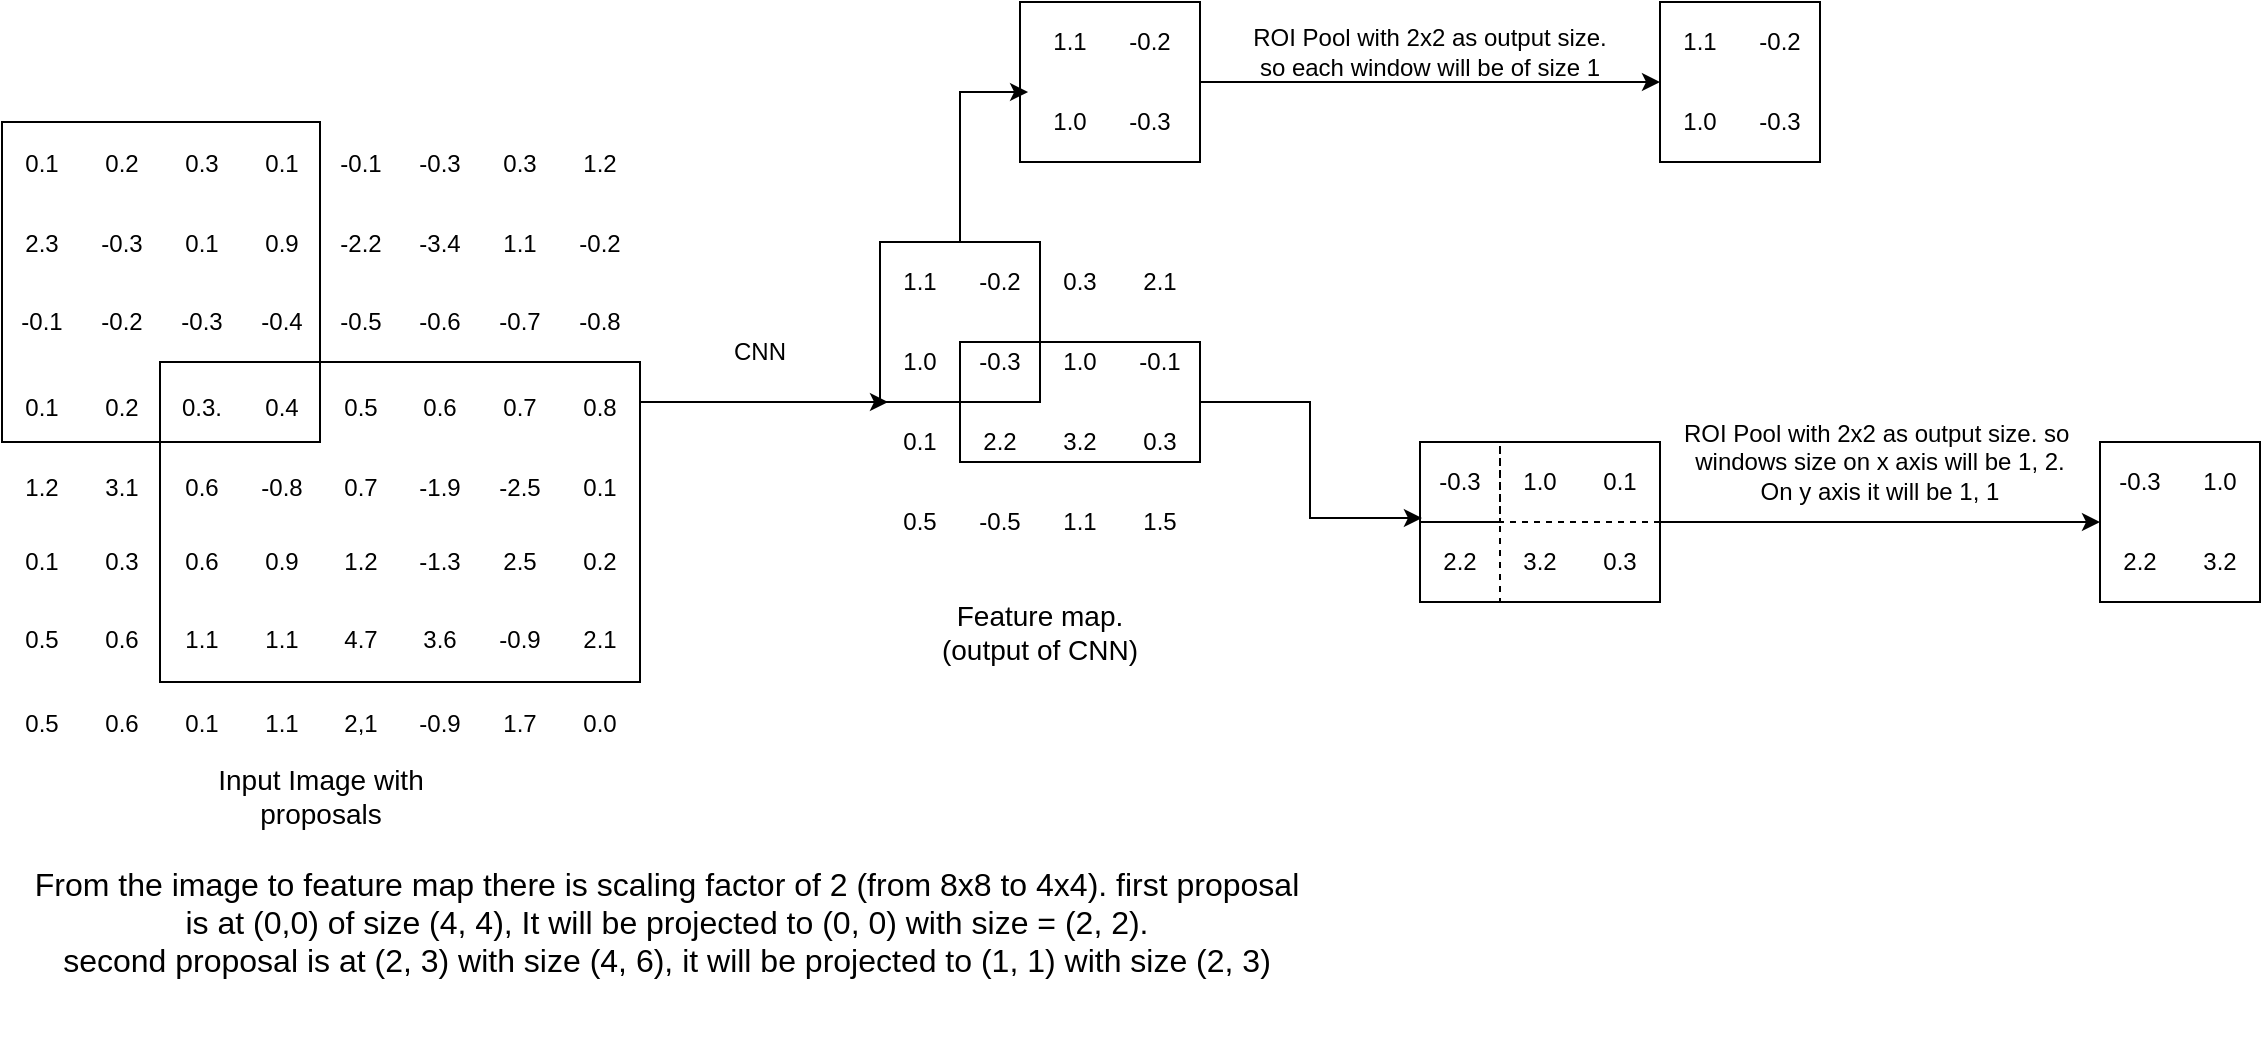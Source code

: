 <mxfile version="23.0.2" type="device">
  <diagram name="Page-1" id="4kTIpIDrLIwCt466X_Wz">
    <mxGraphModel dx="810" dy="531" grid="1" gridSize="10" guides="1" tooltips="1" connect="1" arrows="1" fold="1" page="1" pageScale="1" pageWidth="827" pageHeight="1169" math="0" shadow="0">
      <root>
        <mxCell id="0" />
        <mxCell id="1" parent="0" />
        <mxCell id="FW_ttehgVGCxIx5LcgPV-53" value="" style="shape=table;startSize=0;container=1;collapsible=0;childLayout=tableLayout;strokeWidth=1;strokeColor=none;" parent="1" vertex="1">
          <mxGeometry x="41" y="160" width="319" height="322" as="geometry" />
        </mxCell>
        <mxCell id="FW_ttehgVGCxIx5LcgPV-54" value="" style="shape=tableRow;horizontal=0;startSize=0;swimlaneHead=0;swimlaneBody=0;strokeColor=inherit;top=0;left=0;bottom=0;right=0;collapsible=0;dropTarget=0;fillColor=none;points=[[0,0.5],[1,0.5]];portConstraint=eastwest;" parent="FW_ttehgVGCxIx5LcgPV-53" vertex="1">
          <mxGeometry width="319" height="42" as="geometry" />
        </mxCell>
        <mxCell id="FW_ttehgVGCxIx5LcgPV-55" value="0.1" style="shape=partialRectangle;html=1;whiteSpace=wrap;connectable=0;strokeColor=inherit;overflow=hidden;fillColor=none;top=0;left=0;bottom=0;right=0;pointerEvents=1;" parent="FW_ttehgVGCxIx5LcgPV-54" vertex="1">
          <mxGeometry width="40" height="42" as="geometry">
            <mxRectangle width="40" height="42" as="alternateBounds" />
          </mxGeometry>
        </mxCell>
        <mxCell id="FW_ttehgVGCxIx5LcgPV-56" value="0.2" style="shape=partialRectangle;html=1;whiteSpace=wrap;connectable=0;strokeColor=inherit;overflow=hidden;fillColor=none;top=0;left=0;bottom=0;right=0;pointerEvents=1;" parent="FW_ttehgVGCxIx5LcgPV-54" vertex="1">
          <mxGeometry x="40" width="40" height="42" as="geometry">
            <mxRectangle width="40" height="42" as="alternateBounds" />
          </mxGeometry>
        </mxCell>
        <mxCell id="FW_ttehgVGCxIx5LcgPV-57" value="0.3" style="shape=partialRectangle;html=1;whiteSpace=wrap;connectable=0;strokeColor=inherit;overflow=hidden;fillColor=none;top=0;left=0;bottom=0;right=0;pointerEvents=1;" parent="FW_ttehgVGCxIx5LcgPV-54" vertex="1">
          <mxGeometry x="80" width="40" height="42" as="geometry">
            <mxRectangle width="40" height="42" as="alternateBounds" />
          </mxGeometry>
        </mxCell>
        <mxCell id="FW_ttehgVGCxIx5LcgPV-58" value="0.1" style="shape=partialRectangle;html=1;whiteSpace=wrap;connectable=0;strokeColor=inherit;overflow=hidden;fillColor=none;top=0;left=0;bottom=0;right=0;pointerEvents=1;" parent="FW_ttehgVGCxIx5LcgPV-54" vertex="1">
          <mxGeometry x="120" width="40" height="42" as="geometry">
            <mxRectangle width="40" height="42" as="alternateBounds" />
          </mxGeometry>
        </mxCell>
        <mxCell id="FW_ttehgVGCxIx5LcgPV-59" value="-0.1" style="shape=partialRectangle;html=1;whiteSpace=wrap;connectable=0;strokeColor=inherit;overflow=hidden;fillColor=none;top=0;left=0;bottom=0;right=0;pointerEvents=1;" parent="FW_ttehgVGCxIx5LcgPV-54" vertex="1">
          <mxGeometry x="160" width="39" height="42" as="geometry">
            <mxRectangle width="39" height="42" as="alternateBounds" />
          </mxGeometry>
        </mxCell>
        <mxCell id="FW_ttehgVGCxIx5LcgPV-60" value="-0.3" style="shape=partialRectangle;html=1;whiteSpace=wrap;connectable=0;strokeColor=inherit;overflow=hidden;fillColor=none;top=0;left=0;bottom=0;right=0;pointerEvents=1;" parent="FW_ttehgVGCxIx5LcgPV-54" vertex="1">
          <mxGeometry x="199" width="40" height="42" as="geometry">
            <mxRectangle width="40" height="42" as="alternateBounds" />
          </mxGeometry>
        </mxCell>
        <mxCell id="FW_ttehgVGCxIx5LcgPV-61" value="0.3" style="shape=partialRectangle;html=1;whiteSpace=wrap;connectable=0;strokeColor=inherit;overflow=hidden;fillColor=none;top=0;left=0;bottom=0;right=0;pointerEvents=1;" parent="FW_ttehgVGCxIx5LcgPV-54" vertex="1">
          <mxGeometry x="239" width="40" height="42" as="geometry">
            <mxRectangle width="40" height="42" as="alternateBounds" />
          </mxGeometry>
        </mxCell>
        <mxCell id="FW_ttehgVGCxIx5LcgPV-62" value="1.2" style="shape=partialRectangle;html=1;whiteSpace=wrap;connectable=0;strokeColor=inherit;overflow=hidden;fillColor=none;top=0;left=0;bottom=0;right=0;pointerEvents=1;" parent="FW_ttehgVGCxIx5LcgPV-54" vertex="1">
          <mxGeometry x="279" width="40" height="42" as="geometry">
            <mxRectangle width="40" height="42" as="alternateBounds" />
          </mxGeometry>
        </mxCell>
        <mxCell id="FW_ttehgVGCxIx5LcgPV-72" value="" style="shape=tableRow;horizontal=0;startSize=0;swimlaneHead=0;swimlaneBody=0;strokeColor=inherit;top=0;left=0;bottom=0;right=0;collapsible=0;dropTarget=0;fillColor=none;points=[[0,0.5],[1,0.5]];portConstraint=eastwest;" parent="FW_ttehgVGCxIx5LcgPV-53" vertex="1">
          <mxGeometry y="42" width="319" height="37" as="geometry" />
        </mxCell>
        <mxCell id="FW_ttehgVGCxIx5LcgPV-73" value="2.3" style="shape=partialRectangle;html=1;whiteSpace=wrap;connectable=0;strokeColor=inherit;overflow=hidden;fillColor=none;top=0;left=0;bottom=0;right=0;pointerEvents=1;" parent="FW_ttehgVGCxIx5LcgPV-72" vertex="1">
          <mxGeometry width="40" height="37" as="geometry">
            <mxRectangle width="40" height="37" as="alternateBounds" />
          </mxGeometry>
        </mxCell>
        <mxCell id="FW_ttehgVGCxIx5LcgPV-74" value="-0.3" style="shape=partialRectangle;html=1;whiteSpace=wrap;connectable=0;strokeColor=inherit;overflow=hidden;fillColor=none;top=0;left=0;bottom=0;right=0;pointerEvents=1;" parent="FW_ttehgVGCxIx5LcgPV-72" vertex="1">
          <mxGeometry x="40" width="40" height="37" as="geometry">
            <mxRectangle width="40" height="37" as="alternateBounds" />
          </mxGeometry>
        </mxCell>
        <mxCell id="FW_ttehgVGCxIx5LcgPV-75" value="0.1" style="shape=partialRectangle;html=1;whiteSpace=wrap;connectable=0;strokeColor=inherit;overflow=hidden;fillColor=none;top=0;left=0;bottom=0;right=0;pointerEvents=1;" parent="FW_ttehgVGCxIx5LcgPV-72" vertex="1">
          <mxGeometry x="80" width="40" height="37" as="geometry">
            <mxRectangle width="40" height="37" as="alternateBounds" />
          </mxGeometry>
        </mxCell>
        <mxCell id="FW_ttehgVGCxIx5LcgPV-76" value="0.9" style="shape=partialRectangle;html=1;whiteSpace=wrap;connectable=0;strokeColor=inherit;overflow=hidden;fillColor=none;top=0;left=0;bottom=0;right=0;pointerEvents=1;" parent="FW_ttehgVGCxIx5LcgPV-72" vertex="1">
          <mxGeometry x="120" width="40" height="37" as="geometry">
            <mxRectangle width="40" height="37" as="alternateBounds" />
          </mxGeometry>
        </mxCell>
        <mxCell id="FW_ttehgVGCxIx5LcgPV-77" value="-2.2" style="shape=partialRectangle;html=1;whiteSpace=wrap;connectable=0;strokeColor=inherit;overflow=hidden;fillColor=none;top=0;left=0;bottom=0;right=0;pointerEvents=1;" parent="FW_ttehgVGCxIx5LcgPV-72" vertex="1">
          <mxGeometry x="160" width="39" height="37" as="geometry">
            <mxRectangle width="39" height="37" as="alternateBounds" />
          </mxGeometry>
        </mxCell>
        <mxCell id="FW_ttehgVGCxIx5LcgPV-78" value="-3.4" style="shape=partialRectangle;html=1;whiteSpace=wrap;connectable=0;strokeColor=inherit;overflow=hidden;fillColor=none;top=0;left=0;bottom=0;right=0;pointerEvents=1;" parent="FW_ttehgVGCxIx5LcgPV-72" vertex="1">
          <mxGeometry x="199" width="40" height="37" as="geometry">
            <mxRectangle width="40" height="37" as="alternateBounds" />
          </mxGeometry>
        </mxCell>
        <mxCell id="FW_ttehgVGCxIx5LcgPV-79" value="1.1" style="shape=partialRectangle;html=1;whiteSpace=wrap;connectable=0;strokeColor=inherit;overflow=hidden;fillColor=none;top=0;left=0;bottom=0;right=0;pointerEvents=1;" parent="FW_ttehgVGCxIx5LcgPV-72" vertex="1">
          <mxGeometry x="239" width="40" height="37" as="geometry">
            <mxRectangle width="40" height="37" as="alternateBounds" />
          </mxGeometry>
        </mxCell>
        <mxCell id="FW_ttehgVGCxIx5LcgPV-80" value="-0.2" style="shape=partialRectangle;html=1;whiteSpace=wrap;connectable=0;strokeColor=inherit;overflow=hidden;fillColor=none;top=0;left=0;bottom=0;right=0;pointerEvents=1;" parent="FW_ttehgVGCxIx5LcgPV-72" vertex="1">
          <mxGeometry x="279" width="40" height="37" as="geometry">
            <mxRectangle width="40" height="37" as="alternateBounds" />
          </mxGeometry>
        </mxCell>
        <mxCell id="FW_ttehgVGCxIx5LcgPV-81" value="" style="shape=tableRow;horizontal=0;startSize=0;swimlaneHead=0;swimlaneBody=0;strokeColor=inherit;top=0;left=0;bottom=0;right=0;collapsible=0;dropTarget=0;fillColor=none;points=[[0,0.5],[1,0.5]];portConstraint=eastwest;" parent="FW_ttehgVGCxIx5LcgPV-53" vertex="1">
          <mxGeometry y="79" width="319" height="42" as="geometry" />
        </mxCell>
        <mxCell id="FW_ttehgVGCxIx5LcgPV-82" value="-0.1" style="shape=partialRectangle;html=1;whiteSpace=wrap;connectable=0;strokeColor=inherit;overflow=hidden;fillColor=none;top=0;left=0;bottom=0;right=0;pointerEvents=1;" parent="FW_ttehgVGCxIx5LcgPV-81" vertex="1">
          <mxGeometry width="40" height="42" as="geometry">
            <mxRectangle width="40" height="42" as="alternateBounds" />
          </mxGeometry>
        </mxCell>
        <mxCell id="FW_ttehgVGCxIx5LcgPV-83" value="-0.2" style="shape=partialRectangle;html=1;whiteSpace=wrap;connectable=0;strokeColor=inherit;overflow=hidden;fillColor=none;top=0;left=0;bottom=0;right=0;pointerEvents=1;" parent="FW_ttehgVGCxIx5LcgPV-81" vertex="1">
          <mxGeometry x="40" width="40" height="42" as="geometry">
            <mxRectangle width="40" height="42" as="alternateBounds" />
          </mxGeometry>
        </mxCell>
        <mxCell id="FW_ttehgVGCxIx5LcgPV-84" value="-0.3" style="shape=partialRectangle;html=1;whiteSpace=wrap;connectable=0;strokeColor=inherit;overflow=hidden;fillColor=none;top=0;left=0;bottom=0;right=0;pointerEvents=1;" parent="FW_ttehgVGCxIx5LcgPV-81" vertex="1">
          <mxGeometry x="80" width="40" height="42" as="geometry">
            <mxRectangle width="40" height="42" as="alternateBounds" />
          </mxGeometry>
        </mxCell>
        <mxCell id="FW_ttehgVGCxIx5LcgPV-85" value="-0.4" style="shape=partialRectangle;html=1;whiteSpace=wrap;connectable=0;strokeColor=inherit;overflow=hidden;fillColor=none;top=0;left=0;bottom=0;right=0;pointerEvents=1;" parent="FW_ttehgVGCxIx5LcgPV-81" vertex="1">
          <mxGeometry x="120" width="40" height="42" as="geometry">
            <mxRectangle width="40" height="42" as="alternateBounds" />
          </mxGeometry>
        </mxCell>
        <mxCell id="FW_ttehgVGCxIx5LcgPV-86" value="-0.5" style="shape=partialRectangle;html=1;whiteSpace=wrap;connectable=0;strokeColor=inherit;overflow=hidden;fillColor=none;top=0;left=0;bottom=0;right=0;pointerEvents=1;" parent="FW_ttehgVGCxIx5LcgPV-81" vertex="1">
          <mxGeometry x="160" width="39" height="42" as="geometry">
            <mxRectangle width="39" height="42" as="alternateBounds" />
          </mxGeometry>
        </mxCell>
        <mxCell id="FW_ttehgVGCxIx5LcgPV-87" value="-0.6" style="shape=partialRectangle;html=1;whiteSpace=wrap;connectable=0;strokeColor=inherit;overflow=hidden;fillColor=none;top=0;left=0;bottom=0;right=0;pointerEvents=1;" parent="FW_ttehgVGCxIx5LcgPV-81" vertex="1">
          <mxGeometry x="199" width="40" height="42" as="geometry">
            <mxRectangle width="40" height="42" as="alternateBounds" />
          </mxGeometry>
        </mxCell>
        <mxCell id="FW_ttehgVGCxIx5LcgPV-88" value="-0.7" style="shape=partialRectangle;html=1;whiteSpace=wrap;connectable=0;strokeColor=inherit;overflow=hidden;fillColor=none;top=0;left=0;bottom=0;right=0;pointerEvents=1;" parent="FW_ttehgVGCxIx5LcgPV-81" vertex="1">
          <mxGeometry x="239" width="40" height="42" as="geometry">
            <mxRectangle width="40" height="42" as="alternateBounds" />
          </mxGeometry>
        </mxCell>
        <mxCell id="FW_ttehgVGCxIx5LcgPV-89" value="-0.8" style="shape=partialRectangle;html=1;whiteSpace=wrap;connectable=0;strokeColor=inherit;overflow=hidden;fillColor=none;top=0;left=0;bottom=0;right=0;pointerEvents=1;" parent="FW_ttehgVGCxIx5LcgPV-81" vertex="1">
          <mxGeometry x="279" width="40" height="42" as="geometry">
            <mxRectangle width="40" height="42" as="alternateBounds" />
          </mxGeometry>
        </mxCell>
        <mxCell id="FW_ttehgVGCxIx5LcgPV-90" value="" style="shape=tableRow;horizontal=0;startSize=0;swimlaneHead=0;swimlaneBody=0;strokeColor=inherit;top=0;left=0;bottom=0;right=0;collapsible=0;dropTarget=0;fillColor=none;points=[[0,0.5],[1,0.5]];portConstraint=eastwest;" parent="FW_ttehgVGCxIx5LcgPV-53" vertex="1">
          <mxGeometry y="121" width="319" height="43" as="geometry" />
        </mxCell>
        <mxCell id="FW_ttehgVGCxIx5LcgPV-91" value="0.1" style="shape=partialRectangle;html=1;whiteSpace=wrap;connectable=0;strokeColor=inherit;overflow=hidden;fillColor=none;top=0;left=0;bottom=0;right=0;pointerEvents=1;" parent="FW_ttehgVGCxIx5LcgPV-90" vertex="1">
          <mxGeometry width="40" height="43" as="geometry">
            <mxRectangle width="40" height="43" as="alternateBounds" />
          </mxGeometry>
        </mxCell>
        <mxCell id="FW_ttehgVGCxIx5LcgPV-92" value="0.2" style="shape=partialRectangle;html=1;whiteSpace=wrap;connectable=0;strokeColor=inherit;overflow=hidden;fillColor=none;top=0;left=0;bottom=0;right=0;pointerEvents=1;" parent="FW_ttehgVGCxIx5LcgPV-90" vertex="1">
          <mxGeometry x="40" width="40" height="43" as="geometry">
            <mxRectangle width="40" height="43" as="alternateBounds" />
          </mxGeometry>
        </mxCell>
        <mxCell id="FW_ttehgVGCxIx5LcgPV-93" value="0.3." style="shape=partialRectangle;html=1;whiteSpace=wrap;connectable=0;strokeColor=inherit;overflow=hidden;fillColor=none;top=0;left=0;bottom=0;right=0;pointerEvents=1;" parent="FW_ttehgVGCxIx5LcgPV-90" vertex="1">
          <mxGeometry x="80" width="40" height="43" as="geometry">
            <mxRectangle width="40" height="43" as="alternateBounds" />
          </mxGeometry>
        </mxCell>
        <mxCell id="FW_ttehgVGCxIx5LcgPV-94" value="0.4" style="shape=partialRectangle;html=1;whiteSpace=wrap;connectable=0;strokeColor=inherit;overflow=hidden;fillColor=none;top=0;left=0;bottom=0;right=0;pointerEvents=1;" parent="FW_ttehgVGCxIx5LcgPV-90" vertex="1">
          <mxGeometry x="120" width="40" height="43" as="geometry">
            <mxRectangle width="40" height="43" as="alternateBounds" />
          </mxGeometry>
        </mxCell>
        <mxCell id="FW_ttehgVGCxIx5LcgPV-95" value="0.5" style="shape=partialRectangle;html=1;whiteSpace=wrap;connectable=0;strokeColor=inherit;overflow=hidden;fillColor=none;top=0;left=0;bottom=0;right=0;pointerEvents=1;" parent="FW_ttehgVGCxIx5LcgPV-90" vertex="1">
          <mxGeometry x="160" width="39" height="43" as="geometry">
            <mxRectangle width="39" height="43" as="alternateBounds" />
          </mxGeometry>
        </mxCell>
        <mxCell id="FW_ttehgVGCxIx5LcgPV-96" value="0.6" style="shape=partialRectangle;html=1;whiteSpace=wrap;connectable=0;strokeColor=inherit;overflow=hidden;fillColor=none;top=0;left=0;bottom=0;right=0;pointerEvents=1;" parent="FW_ttehgVGCxIx5LcgPV-90" vertex="1">
          <mxGeometry x="199" width="40" height="43" as="geometry">
            <mxRectangle width="40" height="43" as="alternateBounds" />
          </mxGeometry>
        </mxCell>
        <mxCell id="FW_ttehgVGCxIx5LcgPV-97" value="0.7" style="shape=partialRectangle;html=1;whiteSpace=wrap;connectable=0;strokeColor=inherit;overflow=hidden;fillColor=none;top=0;left=0;bottom=0;right=0;pointerEvents=1;" parent="FW_ttehgVGCxIx5LcgPV-90" vertex="1">
          <mxGeometry x="239" width="40" height="43" as="geometry">
            <mxRectangle width="40" height="43" as="alternateBounds" />
          </mxGeometry>
        </mxCell>
        <mxCell id="FW_ttehgVGCxIx5LcgPV-98" value="0.8" style="shape=partialRectangle;html=1;whiteSpace=wrap;connectable=0;strokeColor=inherit;overflow=hidden;fillColor=none;top=0;left=0;bottom=0;right=0;pointerEvents=1;" parent="FW_ttehgVGCxIx5LcgPV-90" vertex="1">
          <mxGeometry x="279" width="40" height="43" as="geometry">
            <mxRectangle width="40" height="43" as="alternateBounds" />
          </mxGeometry>
        </mxCell>
        <mxCell id="FW_ttehgVGCxIx5LcgPV-99" value="" style="shape=tableRow;horizontal=0;startSize=0;swimlaneHead=0;swimlaneBody=0;strokeColor=inherit;top=0;left=0;bottom=0;right=0;collapsible=0;dropTarget=0;fillColor=none;points=[[0,0.5],[1,0.5]];portConstraint=eastwest;" parent="FW_ttehgVGCxIx5LcgPV-53" vertex="1">
          <mxGeometry y="164" width="319" height="37" as="geometry" />
        </mxCell>
        <mxCell id="FW_ttehgVGCxIx5LcgPV-100" value="1.2" style="shape=partialRectangle;html=1;whiteSpace=wrap;connectable=0;strokeColor=inherit;overflow=hidden;fillColor=none;top=0;left=0;bottom=0;right=0;pointerEvents=1;" parent="FW_ttehgVGCxIx5LcgPV-99" vertex="1">
          <mxGeometry width="40" height="37" as="geometry">
            <mxRectangle width="40" height="37" as="alternateBounds" />
          </mxGeometry>
        </mxCell>
        <mxCell id="FW_ttehgVGCxIx5LcgPV-101" value="3.1" style="shape=partialRectangle;html=1;whiteSpace=wrap;connectable=0;strokeColor=inherit;overflow=hidden;fillColor=none;top=0;left=0;bottom=0;right=0;pointerEvents=1;" parent="FW_ttehgVGCxIx5LcgPV-99" vertex="1">
          <mxGeometry x="40" width="40" height="37" as="geometry">
            <mxRectangle width="40" height="37" as="alternateBounds" />
          </mxGeometry>
        </mxCell>
        <mxCell id="FW_ttehgVGCxIx5LcgPV-102" value="0.6" style="shape=partialRectangle;html=1;whiteSpace=wrap;connectable=0;strokeColor=inherit;overflow=hidden;fillColor=none;top=0;left=0;bottom=0;right=0;pointerEvents=1;" parent="FW_ttehgVGCxIx5LcgPV-99" vertex="1">
          <mxGeometry x="80" width="40" height="37" as="geometry">
            <mxRectangle width="40" height="37" as="alternateBounds" />
          </mxGeometry>
        </mxCell>
        <mxCell id="FW_ttehgVGCxIx5LcgPV-103" value="-0.8" style="shape=partialRectangle;html=1;whiteSpace=wrap;connectable=0;strokeColor=inherit;overflow=hidden;fillColor=none;top=0;left=0;bottom=0;right=0;pointerEvents=1;" parent="FW_ttehgVGCxIx5LcgPV-99" vertex="1">
          <mxGeometry x="120" width="40" height="37" as="geometry">
            <mxRectangle width="40" height="37" as="alternateBounds" />
          </mxGeometry>
        </mxCell>
        <mxCell id="FW_ttehgVGCxIx5LcgPV-104" value="0.7" style="shape=partialRectangle;html=1;whiteSpace=wrap;connectable=0;strokeColor=inherit;overflow=hidden;fillColor=none;top=0;left=0;bottom=0;right=0;pointerEvents=1;" parent="FW_ttehgVGCxIx5LcgPV-99" vertex="1">
          <mxGeometry x="160" width="39" height="37" as="geometry">
            <mxRectangle width="39" height="37" as="alternateBounds" />
          </mxGeometry>
        </mxCell>
        <mxCell id="FW_ttehgVGCxIx5LcgPV-105" value="-1.9" style="shape=partialRectangle;html=1;whiteSpace=wrap;connectable=0;strokeColor=inherit;overflow=hidden;fillColor=none;top=0;left=0;bottom=0;right=0;pointerEvents=1;" parent="FW_ttehgVGCxIx5LcgPV-99" vertex="1">
          <mxGeometry x="199" width="40" height="37" as="geometry">
            <mxRectangle width="40" height="37" as="alternateBounds" />
          </mxGeometry>
        </mxCell>
        <mxCell id="FW_ttehgVGCxIx5LcgPV-106" value="-2.5" style="shape=partialRectangle;html=1;whiteSpace=wrap;connectable=0;strokeColor=inherit;overflow=hidden;fillColor=none;top=0;left=0;bottom=0;right=0;pointerEvents=1;" parent="FW_ttehgVGCxIx5LcgPV-99" vertex="1">
          <mxGeometry x="239" width="40" height="37" as="geometry">
            <mxRectangle width="40" height="37" as="alternateBounds" />
          </mxGeometry>
        </mxCell>
        <mxCell id="FW_ttehgVGCxIx5LcgPV-107" value="0.1" style="shape=partialRectangle;html=1;whiteSpace=wrap;connectable=0;strokeColor=inherit;overflow=hidden;fillColor=none;top=0;left=0;bottom=0;right=0;pointerEvents=1;" parent="FW_ttehgVGCxIx5LcgPV-99" vertex="1">
          <mxGeometry x="279" width="40" height="37" as="geometry">
            <mxRectangle width="40" height="37" as="alternateBounds" />
          </mxGeometry>
        </mxCell>
        <mxCell id="FW_ttehgVGCxIx5LcgPV-108" value="" style="shape=tableRow;horizontal=0;startSize=0;swimlaneHead=0;swimlaneBody=0;strokeColor=inherit;top=0;left=0;bottom=0;right=0;collapsible=0;dropTarget=0;fillColor=none;points=[[0,0.5],[1,0.5]];portConstraint=eastwest;" parent="FW_ttehgVGCxIx5LcgPV-53" vertex="1">
          <mxGeometry y="201" width="319" height="37" as="geometry" />
        </mxCell>
        <mxCell id="FW_ttehgVGCxIx5LcgPV-109" value="0.1" style="shape=partialRectangle;html=1;whiteSpace=wrap;connectable=0;strokeColor=inherit;overflow=hidden;fillColor=none;top=0;left=0;bottom=0;right=0;pointerEvents=1;" parent="FW_ttehgVGCxIx5LcgPV-108" vertex="1">
          <mxGeometry width="40" height="37" as="geometry">
            <mxRectangle width="40" height="37" as="alternateBounds" />
          </mxGeometry>
        </mxCell>
        <mxCell id="FW_ttehgVGCxIx5LcgPV-110" value="0.3" style="shape=partialRectangle;html=1;whiteSpace=wrap;connectable=0;strokeColor=inherit;overflow=hidden;fillColor=none;top=0;left=0;bottom=0;right=0;pointerEvents=1;" parent="FW_ttehgVGCxIx5LcgPV-108" vertex="1">
          <mxGeometry x="40" width="40" height="37" as="geometry">
            <mxRectangle width="40" height="37" as="alternateBounds" />
          </mxGeometry>
        </mxCell>
        <mxCell id="FW_ttehgVGCxIx5LcgPV-111" value="0.6" style="shape=partialRectangle;html=1;whiteSpace=wrap;connectable=0;strokeColor=inherit;overflow=hidden;fillColor=none;top=0;left=0;bottom=0;right=0;pointerEvents=1;" parent="FW_ttehgVGCxIx5LcgPV-108" vertex="1">
          <mxGeometry x="80" width="40" height="37" as="geometry">
            <mxRectangle width="40" height="37" as="alternateBounds" />
          </mxGeometry>
        </mxCell>
        <mxCell id="FW_ttehgVGCxIx5LcgPV-112" value="0.9" style="shape=partialRectangle;html=1;whiteSpace=wrap;connectable=0;strokeColor=inherit;overflow=hidden;fillColor=none;top=0;left=0;bottom=0;right=0;pointerEvents=1;" parent="FW_ttehgVGCxIx5LcgPV-108" vertex="1">
          <mxGeometry x="120" width="40" height="37" as="geometry">
            <mxRectangle width="40" height="37" as="alternateBounds" />
          </mxGeometry>
        </mxCell>
        <mxCell id="FW_ttehgVGCxIx5LcgPV-113" value="1.2" style="shape=partialRectangle;html=1;whiteSpace=wrap;connectable=0;strokeColor=inherit;overflow=hidden;fillColor=none;top=0;left=0;bottom=0;right=0;pointerEvents=1;" parent="FW_ttehgVGCxIx5LcgPV-108" vertex="1">
          <mxGeometry x="160" width="39" height="37" as="geometry">
            <mxRectangle width="39" height="37" as="alternateBounds" />
          </mxGeometry>
        </mxCell>
        <mxCell id="FW_ttehgVGCxIx5LcgPV-114" value="-1.3" style="shape=partialRectangle;html=1;whiteSpace=wrap;connectable=0;strokeColor=inherit;overflow=hidden;fillColor=none;top=0;left=0;bottom=0;right=0;pointerEvents=1;" parent="FW_ttehgVGCxIx5LcgPV-108" vertex="1">
          <mxGeometry x="199" width="40" height="37" as="geometry">
            <mxRectangle width="40" height="37" as="alternateBounds" />
          </mxGeometry>
        </mxCell>
        <mxCell id="FW_ttehgVGCxIx5LcgPV-115" value="2.5" style="shape=partialRectangle;html=1;whiteSpace=wrap;connectable=0;strokeColor=inherit;overflow=hidden;fillColor=none;top=0;left=0;bottom=0;right=0;pointerEvents=1;" parent="FW_ttehgVGCxIx5LcgPV-108" vertex="1">
          <mxGeometry x="239" width="40" height="37" as="geometry">
            <mxRectangle width="40" height="37" as="alternateBounds" />
          </mxGeometry>
        </mxCell>
        <mxCell id="FW_ttehgVGCxIx5LcgPV-116" value="0.2" style="shape=partialRectangle;html=1;whiteSpace=wrap;connectable=0;strokeColor=inherit;overflow=hidden;fillColor=none;top=0;left=0;bottom=0;right=0;pointerEvents=1;" parent="FW_ttehgVGCxIx5LcgPV-108" vertex="1">
          <mxGeometry x="279" width="40" height="37" as="geometry">
            <mxRectangle width="40" height="37" as="alternateBounds" />
          </mxGeometry>
        </mxCell>
        <mxCell id="FW_ttehgVGCxIx5LcgPV-177" value="" style="shape=tableRow;horizontal=0;startSize=0;swimlaneHead=0;swimlaneBody=0;strokeColor=inherit;top=0;left=0;bottom=0;right=0;collapsible=0;dropTarget=0;fillColor=none;points=[[0,0.5],[1,0.5]];portConstraint=eastwest;" parent="FW_ttehgVGCxIx5LcgPV-53" vertex="1">
          <mxGeometry y="238" width="319" height="42" as="geometry" />
        </mxCell>
        <mxCell id="FW_ttehgVGCxIx5LcgPV-178" value="0.5" style="shape=partialRectangle;html=1;whiteSpace=wrap;connectable=0;strokeColor=inherit;overflow=hidden;fillColor=none;top=0;left=0;bottom=0;right=0;pointerEvents=1;" parent="FW_ttehgVGCxIx5LcgPV-177" vertex="1">
          <mxGeometry width="40" height="42" as="geometry">
            <mxRectangle width="40" height="42" as="alternateBounds" />
          </mxGeometry>
        </mxCell>
        <mxCell id="FW_ttehgVGCxIx5LcgPV-179" value="0.6" style="shape=partialRectangle;html=1;whiteSpace=wrap;connectable=0;strokeColor=inherit;overflow=hidden;fillColor=none;top=0;left=0;bottom=0;right=0;pointerEvents=1;" parent="FW_ttehgVGCxIx5LcgPV-177" vertex="1">
          <mxGeometry x="40" width="40" height="42" as="geometry">
            <mxRectangle width="40" height="42" as="alternateBounds" />
          </mxGeometry>
        </mxCell>
        <mxCell id="FW_ttehgVGCxIx5LcgPV-180" value="1.1" style="shape=partialRectangle;html=1;whiteSpace=wrap;connectable=0;strokeColor=inherit;overflow=hidden;fillColor=none;top=0;left=0;bottom=0;right=0;pointerEvents=1;" parent="FW_ttehgVGCxIx5LcgPV-177" vertex="1">
          <mxGeometry x="80" width="40" height="42" as="geometry">
            <mxRectangle width="40" height="42" as="alternateBounds" />
          </mxGeometry>
        </mxCell>
        <mxCell id="FW_ttehgVGCxIx5LcgPV-181" value="1.1" style="shape=partialRectangle;html=1;whiteSpace=wrap;connectable=0;strokeColor=inherit;overflow=hidden;fillColor=none;top=0;left=0;bottom=0;right=0;pointerEvents=1;" parent="FW_ttehgVGCxIx5LcgPV-177" vertex="1">
          <mxGeometry x="120" width="40" height="42" as="geometry">
            <mxRectangle width="40" height="42" as="alternateBounds" />
          </mxGeometry>
        </mxCell>
        <mxCell id="FW_ttehgVGCxIx5LcgPV-182" value="4.7" style="shape=partialRectangle;html=1;whiteSpace=wrap;connectable=0;strokeColor=inherit;overflow=hidden;fillColor=none;top=0;left=0;bottom=0;right=0;pointerEvents=1;" parent="FW_ttehgVGCxIx5LcgPV-177" vertex="1">
          <mxGeometry x="160" width="39" height="42" as="geometry">
            <mxRectangle width="39" height="42" as="alternateBounds" />
          </mxGeometry>
        </mxCell>
        <mxCell id="FW_ttehgVGCxIx5LcgPV-183" value="3.6" style="shape=partialRectangle;html=1;whiteSpace=wrap;connectable=0;strokeColor=inherit;overflow=hidden;fillColor=none;top=0;left=0;bottom=0;right=0;pointerEvents=1;" parent="FW_ttehgVGCxIx5LcgPV-177" vertex="1">
          <mxGeometry x="199" width="40" height="42" as="geometry">
            <mxRectangle width="40" height="42" as="alternateBounds" />
          </mxGeometry>
        </mxCell>
        <mxCell id="FW_ttehgVGCxIx5LcgPV-184" value="-0.9" style="shape=partialRectangle;html=1;whiteSpace=wrap;connectable=0;strokeColor=inherit;overflow=hidden;fillColor=none;top=0;left=0;bottom=0;right=0;pointerEvents=1;" parent="FW_ttehgVGCxIx5LcgPV-177" vertex="1">
          <mxGeometry x="239" width="40" height="42" as="geometry">
            <mxRectangle width="40" height="42" as="alternateBounds" />
          </mxGeometry>
        </mxCell>
        <mxCell id="FW_ttehgVGCxIx5LcgPV-185" value="2.1" style="shape=partialRectangle;html=1;whiteSpace=wrap;connectable=0;strokeColor=inherit;overflow=hidden;fillColor=none;top=0;left=0;bottom=0;right=0;pointerEvents=1;" parent="FW_ttehgVGCxIx5LcgPV-177" vertex="1">
          <mxGeometry x="279" width="40" height="42" as="geometry">
            <mxRectangle width="40" height="42" as="alternateBounds" />
          </mxGeometry>
        </mxCell>
        <mxCell id="FW_ttehgVGCxIx5LcgPV-117" value="" style="shape=tableRow;horizontal=0;startSize=0;swimlaneHead=0;swimlaneBody=0;strokeColor=inherit;top=0;left=0;bottom=0;right=0;collapsible=0;dropTarget=0;fillColor=none;points=[[0,0.5],[1,0.5]];portConstraint=eastwest;" parent="FW_ttehgVGCxIx5LcgPV-53" vertex="1">
          <mxGeometry y="280" width="319" height="42" as="geometry" />
        </mxCell>
        <mxCell id="FW_ttehgVGCxIx5LcgPV-118" value="0.5" style="shape=partialRectangle;html=1;whiteSpace=wrap;connectable=0;strokeColor=inherit;overflow=hidden;fillColor=none;top=0;left=0;bottom=0;right=0;pointerEvents=1;" parent="FW_ttehgVGCxIx5LcgPV-117" vertex="1">
          <mxGeometry width="40" height="42" as="geometry">
            <mxRectangle width="40" height="42" as="alternateBounds" />
          </mxGeometry>
        </mxCell>
        <mxCell id="FW_ttehgVGCxIx5LcgPV-119" value="0.6" style="shape=partialRectangle;html=1;whiteSpace=wrap;connectable=0;strokeColor=inherit;overflow=hidden;fillColor=none;top=0;left=0;bottom=0;right=0;pointerEvents=1;" parent="FW_ttehgVGCxIx5LcgPV-117" vertex="1">
          <mxGeometry x="40" width="40" height="42" as="geometry">
            <mxRectangle width="40" height="42" as="alternateBounds" />
          </mxGeometry>
        </mxCell>
        <mxCell id="FW_ttehgVGCxIx5LcgPV-120" value="0.1" style="shape=partialRectangle;html=1;whiteSpace=wrap;connectable=0;strokeColor=inherit;overflow=hidden;fillColor=none;top=0;left=0;bottom=0;right=0;pointerEvents=1;" parent="FW_ttehgVGCxIx5LcgPV-117" vertex="1">
          <mxGeometry x="80" width="40" height="42" as="geometry">
            <mxRectangle width="40" height="42" as="alternateBounds" />
          </mxGeometry>
        </mxCell>
        <mxCell id="FW_ttehgVGCxIx5LcgPV-121" value="1.1" style="shape=partialRectangle;html=1;whiteSpace=wrap;connectable=0;strokeColor=inherit;overflow=hidden;fillColor=none;top=0;left=0;bottom=0;right=0;pointerEvents=1;" parent="FW_ttehgVGCxIx5LcgPV-117" vertex="1">
          <mxGeometry x="120" width="40" height="42" as="geometry">
            <mxRectangle width="40" height="42" as="alternateBounds" />
          </mxGeometry>
        </mxCell>
        <mxCell id="FW_ttehgVGCxIx5LcgPV-122" value="2,1" style="shape=partialRectangle;html=1;whiteSpace=wrap;connectable=0;strokeColor=inherit;overflow=hidden;fillColor=none;top=0;left=0;bottom=0;right=0;pointerEvents=1;" parent="FW_ttehgVGCxIx5LcgPV-117" vertex="1">
          <mxGeometry x="160" width="39" height="42" as="geometry">
            <mxRectangle width="39" height="42" as="alternateBounds" />
          </mxGeometry>
        </mxCell>
        <mxCell id="FW_ttehgVGCxIx5LcgPV-123" value="-0.9" style="shape=partialRectangle;html=1;whiteSpace=wrap;connectable=0;strokeColor=inherit;overflow=hidden;fillColor=none;top=0;left=0;bottom=0;right=0;pointerEvents=1;" parent="FW_ttehgVGCxIx5LcgPV-117" vertex="1">
          <mxGeometry x="199" width="40" height="42" as="geometry">
            <mxRectangle width="40" height="42" as="alternateBounds" />
          </mxGeometry>
        </mxCell>
        <mxCell id="FW_ttehgVGCxIx5LcgPV-124" value="1.7" style="shape=partialRectangle;html=1;whiteSpace=wrap;connectable=0;strokeColor=inherit;overflow=hidden;fillColor=none;top=0;left=0;bottom=0;right=0;pointerEvents=1;" parent="FW_ttehgVGCxIx5LcgPV-117" vertex="1">
          <mxGeometry x="239" width="40" height="42" as="geometry">
            <mxRectangle width="40" height="42" as="alternateBounds" />
          </mxGeometry>
        </mxCell>
        <mxCell id="FW_ttehgVGCxIx5LcgPV-125" value="0.0" style="shape=partialRectangle;html=1;whiteSpace=wrap;connectable=0;strokeColor=inherit;overflow=hidden;fillColor=none;top=0;left=0;bottom=0;right=0;pointerEvents=1;" parent="FW_ttehgVGCxIx5LcgPV-117" vertex="1">
          <mxGeometry x="279" width="40" height="42" as="geometry">
            <mxRectangle width="40" height="42" as="alternateBounds" />
          </mxGeometry>
        </mxCell>
        <mxCell id="FW_ttehgVGCxIx5LcgPV-126" value="" style="shape=table;startSize=0;container=1;collapsible=0;childLayout=tableLayout;strokeColor=none;" parent="1" vertex="1">
          <mxGeometry x="480" y="220" width="160" height="160" as="geometry" />
        </mxCell>
        <mxCell id="FW_ttehgVGCxIx5LcgPV-127" value="" style="shape=tableRow;horizontal=0;startSize=0;swimlaneHead=0;swimlaneBody=0;strokeColor=inherit;top=0;left=0;bottom=0;right=0;collapsible=0;dropTarget=0;fillColor=none;points=[[0,0.5],[1,0.5]];portConstraint=eastwest;" parent="FW_ttehgVGCxIx5LcgPV-126" vertex="1">
          <mxGeometry width="160" height="40" as="geometry" />
        </mxCell>
        <mxCell id="FW_ttehgVGCxIx5LcgPV-128" value="1.1" style="shape=partialRectangle;html=1;whiteSpace=wrap;connectable=0;strokeColor=inherit;overflow=hidden;fillColor=none;top=0;left=0;bottom=0;right=0;pointerEvents=1;" parent="FW_ttehgVGCxIx5LcgPV-127" vertex="1">
          <mxGeometry width="40" height="40" as="geometry">
            <mxRectangle width="40" height="40" as="alternateBounds" />
          </mxGeometry>
        </mxCell>
        <mxCell id="FW_ttehgVGCxIx5LcgPV-129" value="-0.2" style="shape=partialRectangle;html=1;whiteSpace=wrap;connectable=0;strokeColor=inherit;overflow=hidden;fillColor=none;top=0;left=0;bottom=0;right=0;pointerEvents=1;" parent="FW_ttehgVGCxIx5LcgPV-127" vertex="1">
          <mxGeometry x="40" width="40" height="40" as="geometry">
            <mxRectangle width="40" height="40" as="alternateBounds" />
          </mxGeometry>
        </mxCell>
        <mxCell id="FW_ttehgVGCxIx5LcgPV-130" value="0.3" style="shape=partialRectangle;html=1;whiteSpace=wrap;connectable=0;strokeColor=inherit;overflow=hidden;fillColor=none;top=0;left=0;bottom=0;right=0;pointerEvents=1;" parent="FW_ttehgVGCxIx5LcgPV-127" vertex="1">
          <mxGeometry x="80" width="40" height="40" as="geometry">
            <mxRectangle width="40" height="40" as="alternateBounds" />
          </mxGeometry>
        </mxCell>
        <mxCell id="FW_ttehgVGCxIx5LcgPV-131" value="2.1" style="shape=partialRectangle;html=1;whiteSpace=wrap;connectable=0;strokeColor=inherit;overflow=hidden;fillColor=none;top=0;left=0;bottom=0;right=0;pointerEvents=1;" parent="FW_ttehgVGCxIx5LcgPV-127" vertex="1">
          <mxGeometry x="120" width="40" height="40" as="geometry">
            <mxRectangle width="40" height="40" as="alternateBounds" />
          </mxGeometry>
        </mxCell>
        <mxCell id="FW_ttehgVGCxIx5LcgPV-132" value="" style="shape=tableRow;horizontal=0;startSize=0;swimlaneHead=0;swimlaneBody=0;strokeColor=inherit;top=0;left=0;bottom=0;right=0;collapsible=0;dropTarget=0;fillColor=none;points=[[0,0.5],[1,0.5]];portConstraint=eastwest;" parent="FW_ttehgVGCxIx5LcgPV-126" vertex="1">
          <mxGeometry y="40" width="160" height="40" as="geometry" />
        </mxCell>
        <mxCell id="FW_ttehgVGCxIx5LcgPV-133" value="1.0" style="shape=partialRectangle;html=1;whiteSpace=wrap;connectable=0;strokeColor=inherit;overflow=hidden;fillColor=none;top=0;left=0;bottom=0;right=0;pointerEvents=1;" parent="FW_ttehgVGCxIx5LcgPV-132" vertex="1">
          <mxGeometry width="40" height="40" as="geometry">
            <mxRectangle width="40" height="40" as="alternateBounds" />
          </mxGeometry>
        </mxCell>
        <mxCell id="FW_ttehgVGCxIx5LcgPV-134" value="-0.3" style="shape=partialRectangle;html=1;whiteSpace=wrap;connectable=0;strokeColor=inherit;overflow=hidden;fillColor=none;top=0;left=0;bottom=0;right=0;pointerEvents=1;" parent="FW_ttehgVGCxIx5LcgPV-132" vertex="1">
          <mxGeometry x="40" width="40" height="40" as="geometry">
            <mxRectangle width="40" height="40" as="alternateBounds" />
          </mxGeometry>
        </mxCell>
        <mxCell id="FW_ttehgVGCxIx5LcgPV-135" value="1.0" style="shape=partialRectangle;html=1;whiteSpace=wrap;connectable=0;strokeColor=inherit;overflow=hidden;fillColor=none;top=0;left=0;bottom=0;right=0;pointerEvents=1;" parent="FW_ttehgVGCxIx5LcgPV-132" vertex="1">
          <mxGeometry x="80" width="40" height="40" as="geometry">
            <mxRectangle width="40" height="40" as="alternateBounds" />
          </mxGeometry>
        </mxCell>
        <mxCell id="FW_ttehgVGCxIx5LcgPV-136" value="-0.1" style="shape=partialRectangle;html=1;whiteSpace=wrap;connectable=0;strokeColor=inherit;overflow=hidden;fillColor=none;top=0;left=0;bottom=0;right=0;pointerEvents=1;" parent="FW_ttehgVGCxIx5LcgPV-132" vertex="1">
          <mxGeometry x="120" width="40" height="40" as="geometry">
            <mxRectangle width="40" height="40" as="alternateBounds" />
          </mxGeometry>
        </mxCell>
        <mxCell id="FW_ttehgVGCxIx5LcgPV-137" value="" style="shape=tableRow;horizontal=0;startSize=0;swimlaneHead=0;swimlaneBody=0;strokeColor=inherit;top=0;left=0;bottom=0;right=0;collapsible=0;dropTarget=0;fillColor=none;points=[[0,0.5],[1,0.5]];portConstraint=eastwest;" parent="FW_ttehgVGCxIx5LcgPV-126" vertex="1">
          <mxGeometry y="80" width="160" height="40" as="geometry" />
        </mxCell>
        <mxCell id="FW_ttehgVGCxIx5LcgPV-138" value="0.1" style="shape=partialRectangle;html=1;whiteSpace=wrap;connectable=0;strokeColor=inherit;overflow=hidden;fillColor=none;top=0;left=0;bottom=0;right=0;pointerEvents=1;" parent="FW_ttehgVGCxIx5LcgPV-137" vertex="1">
          <mxGeometry width="40" height="40" as="geometry">
            <mxRectangle width="40" height="40" as="alternateBounds" />
          </mxGeometry>
        </mxCell>
        <mxCell id="FW_ttehgVGCxIx5LcgPV-139" value="2.2" style="shape=partialRectangle;html=1;whiteSpace=wrap;connectable=0;strokeColor=inherit;overflow=hidden;fillColor=none;top=0;left=0;bottom=0;right=0;pointerEvents=1;" parent="FW_ttehgVGCxIx5LcgPV-137" vertex="1">
          <mxGeometry x="40" width="40" height="40" as="geometry">
            <mxRectangle width="40" height="40" as="alternateBounds" />
          </mxGeometry>
        </mxCell>
        <mxCell id="FW_ttehgVGCxIx5LcgPV-140" value="3.2" style="shape=partialRectangle;html=1;whiteSpace=wrap;connectable=0;strokeColor=inherit;overflow=hidden;fillColor=none;top=0;left=0;bottom=0;right=0;pointerEvents=1;" parent="FW_ttehgVGCxIx5LcgPV-137" vertex="1">
          <mxGeometry x="80" width="40" height="40" as="geometry">
            <mxRectangle width="40" height="40" as="alternateBounds" />
          </mxGeometry>
        </mxCell>
        <mxCell id="FW_ttehgVGCxIx5LcgPV-141" value="0.3" style="shape=partialRectangle;html=1;whiteSpace=wrap;connectable=0;strokeColor=inherit;overflow=hidden;fillColor=none;top=0;left=0;bottom=0;right=0;pointerEvents=1;" parent="FW_ttehgVGCxIx5LcgPV-137" vertex="1">
          <mxGeometry x="120" width="40" height="40" as="geometry">
            <mxRectangle width="40" height="40" as="alternateBounds" />
          </mxGeometry>
        </mxCell>
        <mxCell id="FW_ttehgVGCxIx5LcgPV-142" value="" style="shape=tableRow;horizontal=0;startSize=0;swimlaneHead=0;swimlaneBody=0;strokeColor=inherit;top=0;left=0;bottom=0;right=0;collapsible=0;dropTarget=0;fillColor=none;points=[[0,0.5],[1,0.5]];portConstraint=eastwest;" parent="FW_ttehgVGCxIx5LcgPV-126" vertex="1">
          <mxGeometry y="120" width="160" height="40" as="geometry" />
        </mxCell>
        <mxCell id="FW_ttehgVGCxIx5LcgPV-143" value="0.5" style="shape=partialRectangle;html=1;whiteSpace=wrap;connectable=0;strokeColor=inherit;overflow=hidden;fillColor=none;top=0;left=0;bottom=0;right=0;pointerEvents=1;" parent="FW_ttehgVGCxIx5LcgPV-142" vertex="1">
          <mxGeometry width="40" height="40" as="geometry">
            <mxRectangle width="40" height="40" as="alternateBounds" />
          </mxGeometry>
        </mxCell>
        <mxCell id="FW_ttehgVGCxIx5LcgPV-144" value="-0.5" style="shape=partialRectangle;html=1;whiteSpace=wrap;connectable=0;strokeColor=inherit;overflow=hidden;fillColor=none;top=0;left=0;bottom=0;right=0;pointerEvents=1;" parent="FW_ttehgVGCxIx5LcgPV-142" vertex="1">
          <mxGeometry x="40" width="40" height="40" as="geometry">
            <mxRectangle width="40" height="40" as="alternateBounds" />
          </mxGeometry>
        </mxCell>
        <mxCell id="FW_ttehgVGCxIx5LcgPV-145" value="1.1" style="shape=partialRectangle;html=1;whiteSpace=wrap;connectable=0;strokeColor=inherit;overflow=hidden;fillColor=none;top=0;left=0;bottom=0;right=0;pointerEvents=1;" parent="FW_ttehgVGCxIx5LcgPV-142" vertex="1">
          <mxGeometry x="80" width="40" height="40" as="geometry">
            <mxRectangle width="40" height="40" as="alternateBounds" />
          </mxGeometry>
        </mxCell>
        <mxCell id="FW_ttehgVGCxIx5LcgPV-146" value="1.5" style="shape=partialRectangle;html=1;whiteSpace=wrap;connectable=0;strokeColor=inherit;overflow=hidden;fillColor=none;top=0;left=0;bottom=0;right=0;pointerEvents=1;" parent="FW_ttehgVGCxIx5LcgPV-142" vertex="1">
          <mxGeometry x="120" width="40" height="40" as="geometry">
            <mxRectangle width="40" height="40" as="alternateBounds" />
          </mxGeometry>
        </mxCell>
        <mxCell id="FW_ttehgVGCxIx5LcgPV-152" value="" style="shape=singleArrow;whiteSpace=wrap;html=1;arrowWidth=0.4;arrowSize=0.4;startSize=0;" parent="FW_ttehgVGCxIx5LcgPV-142" vertex="1">
          <mxGeometry x="160" height="40" as="geometry">
            <mxRectangle width="NaN" height="40" as="alternateBounds" />
          </mxGeometry>
        </mxCell>
        <mxCell id="FW_ttehgVGCxIx5LcgPV-156" value="&lt;font style=&quot;font-size: 14px;&quot;&gt;Input Image with proposals&lt;/font&gt;" style="text;html=1;strokeColor=none;fillColor=none;align=center;verticalAlign=middle;whiteSpace=wrap;rounded=0;" parent="1" vertex="1">
          <mxGeometry x="123.25" y="482" width="154.5" height="30" as="geometry" />
        </mxCell>
        <mxCell id="FW_ttehgVGCxIx5LcgPV-157" value="&lt;font style=&quot;font-size: 14px;&quot;&gt;Feature map.&lt;br&gt;(output of CNN)&lt;/font&gt;" style="text;html=1;strokeColor=none;fillColor=none;align=center;verticalAlign=middle;whiteSpace=wrap;rounded=0;" parent="1" vertex="1">
          <mxGeometry x="485" y="400" width="150" height="30" as="geometry" />
        </mxCell>
        <mxCell id="FW_ttehgVGCxIx5LcgPV-169" value="" style="rounded=0;whiteSpace=wrap;html=1;fillColor=none;" parent="1" vertex="1">
          <mxGeometry x="41" y="160" width="159" height="160" as="geometry" />
        </mxCell>
        <mxCell id="FW_ttehgVGCxIx5LcgPV-170" value="" style="rounded=0;whiteSpace=wrap;html=1;fillColor=none;" parent="1" vertex="1">
          <mxGeometry x="120" y="280" width="240" height="160" as="geometry" />
        </mxCell>
        <mxCell id="FW_ttehgVGCxIx5LcgPV-171" value="" style="endArrow=classic;html=1;rounded=0;entryX=0.025;entryY=0;entryDx=0;entryDy=0;entryPerimeter=0;" parent="1" target="FW_ttehgVGCxIx5LcgPV-137" edge="1">
          <mxGeometry width="50" height="50" relative="1" as="geometry">
            <mxPoint x="360" y="300" as="sourcePoint" />
            <mxPoint x="410" y="250" as="targetPoint" />
          </mxGeometry>
        </mxCell>
        <mxCell id="FW_ttehgVGCxIx5LcgPV-172" value="CNN" style="text;html=1;strokeColor=none;fillColor=none;align=center;verticalAlign=middle;whiteSpace=wrap;rounded=0;" parent="1" vertex="1">
          <mxGeometry x="390" y="260" width="60" height="30" as="geometry" />
        </mxCell>
        <mxCell id="FW_ttehgVGCxIx5LcgPV-173" value="" style="rounded=0;whiteSpace=wrap;html=1;fillColor=none;strokeColor=default;fontColor=default;" parent="1" vertex="1">
          <mxGeometry x="480" y="220" width="80" height="80" as="geometry" />
        </mxCell>
        <mxCell id="FW_ttehgVGCxIx5LcgPV-175" value="&lt;span style=&quot;font-size: 16px;&quot;&gt;From the image to feature map there is scaling factor of 2 (from 8x8 to 4x4). first proposal is at (0,0) of size (4, 4), It will be projected to (0, 0) with size = (2, 2).&lt;br&gt;second proposal is at (2, 3) with size (4, 6), it will be projected to (1, 1) with size (2, 3)&lt;/span&gt;" style="text;html=1;strokeColor=none;fillColor=none;align=center;verticalAlign=middle;whiteSpace=wrap;rounded=0;" parent="1" vertex="1">
          <mxGeometry x="50" y="490" width="647.25" height="140" as="geometry" />
        </mxCell>
        <mxCell id="FW_ttehgVGCxIx5LcgPV-186" value="" style="rounded=0;whiteSpace=wrap;html=1;fillColor=none;strokeColor=default;fontColor=default;" parent="1" vertex="1">
          <mxGeometry x="520" y="270" width="120" height="60" as="geometry" />
        </mxCell>
        <mxCell id="4jCAFvBJablePeZXR-lt-90" value="" style="shape=table;startSize=0;container=1;collapsible=0;childLayout=tableLayout;strokeColor=none;" vertex="1" parent="1">
          <mxGeometry x="555" y="100" width="80" height="80" as="geometry" />
        </mxCell>
        <mxCell id="4jCAFvBJablePeZXR-lt-91" value="" style="shape=tableRow;horizontal=0;startSize=0;swimlaneHead=0;swimlaneBody=0;strokeColor=inherit;top=0;left=0;bottom=0;right=0;collapsible=0;dropTarget=0;fillColor=none;points=[[0,0.5],[1,0.5]];portConstraint=eastwest;" vertex="1" parent="4jCAFvBJablePeZXR-lt-90">
          <mxGeometry width="80" height="40" as="geometry" />
        </mxCell>
        <mxCell id="4jCAFvBJablePeZXR-lt-92" value="1.1" style="shape=partialRectangle;html=1;whiteSpace=wrap;connectable=0;strokeColor=inherit;overflow=hidden;fillColor=none;top=0;left=0;bottom=0;right=0;pointerEvents=1;" vertex="1" parent="4jCAFvBJablePeZXR-lt-91">
          <mxGeometry width="40" height="40" as="geometry">
            <mxRectangle width="40" height="40" as="alternateBounds" />
          </mxGeometry>
        </mxCell>
        <mxCell id="4jCAFvBJablePeZXR-lt-93" value="-0.2" style="shape=partialRectangle;html=1;whiteSpace=wrap;connectable=0;strokeColor=inherit;overflow=hidden;fillColor=none;top=0;left=0;bottom=0;right=0;pointerEvents=1;" vertex="1" parent="4jCAFvBJablePeZXR-lt-91">
          <mxGeometry x="40" width="40" height="40" as="geometry">
            <mxRectangle width="40" height="40" as="alternateBounds" />
          </mxGeometry>
        </mxCell>
        <mxCell id="4jCAFvBJablePeZXR-lt-94" value="" style="shape=tableRow;horizontal=0;startSize=0;swimlaneHead=0;swimlaneBody=0;strokeColor=inherit;top=0;left=0;bottom=0;right=0;collapsible=0;dropTarget=0;fillColor=none;points=[[0,0.5],[1,0.5]];portConstraint=eastwest;" vertex="1" parent="4jCAFvBJablePeZXR-lt-90">
          <mxGeometry y="40" width="80" height="40" as="geometry" />
        </mxCell>
        <mxCell id="4jCAFvBJablePeZXR-lt-95" value="1.0" style="shape=partialRectangle;html=1;whiteSpace=wrap;connectable=0;strokeColor=inherit;overflow=hidden;fillColor=none;top=0;left=0;bottom=0;right=0;pointerEvents=1;" vertex="1" parent="4jCAFvBJablePeZXR-lt-94">
          <mxGeometry width="40" height="40" as="geometry">
            <mxRectangle width="40" height="40" as="alternateBounds" />
          </mxGeometry>
        </mxCell>
        <mxCell id="4jCAFvBJablePeZXR-lt-96" value="-0.3" style="shape=partialRectangle;html=1;whiteSpace=wrap;connectable=0;strokeColor=inherit;overflow=hidden;fillColor=none;top=0;left=0;bottom=0;right=0;pointerEvents=1;" vertex="1" parent="4jCAFvBJablePeZXR-lt-94">
          <mxGeometry x="40" width="40" height="40" as="geometry">
            <mxRectangle width="40" height="40" as="alternateBounds" />
          </mxGeometry>
        </mxCell>
        <mxCell id="4jCAFvBJablePeZXR-lt-110" style="edgeStyle=orthogonalEdgeStyle;rounded=0;orthogonalLoop=1;jettySize=auto;html=1;entryX=-0.012;entryY=0.125;entryDx=0;entryDy=0;entryPerimeter=0;" edge="1" parent="1" source="FW_ttehgVGCxIx5LcgPV-173" target="4jCAFvBJablePeZXR-lt-94">
          <mxGeometry relative="1" as="geometry" />
        </mxCell>
        <mxCell id="4jCAFvBJablePeZXR-lt-111" value="" style="shape=table;startSize=0;container=1;collapsible=0;childLayout=tableLayout;strokeColor=none;" vertex="1" parent="1">
          <mxGeometry x="750" y="320" width="120" height="80" as="geometry" />
        </mxCell>
        <mxCell id="4jCAFvBJablePeZXR-lt-112" value="" style="shape=tableRow;horizontal=0;startSize=0;swimlaneHead=0;swimlaneBody=0;strokeColor=inherit;top=0;left=0;bottom=0;right=0;collapsible=0;dropTarget=0;fillColor=none;points=[[0,0.5],[1,0.5]];portConstraint=eastwest;" vertex="1" parent="4jCAFvBJablePeZXR-lt-111">
          <mxGeometry width="120" height="40" as="geometry" />
        </mxCell>
        <mxCell id="4jCAFvBJablePeZXR-lt-113" value="-0.3" style="shape=partialRectangle;html=1;whiteSpace=wrap;connectable=0;strokeColor=inherit;overflow=hidden;fillColor=none;top=0;left=0;bottom=0;right=0;pointerEvents=1;" vertex="1" parent="4jCAFvBJablePeZXR-lt-112">
          <mxGeometry width="40" height="40" as="geometry">
            <mxRectangle width="40" height="40" as="alternateBounds" />
          </mxGeometry>
        </mxCell>
        <mxCell id="4jCAFvBJablePeZXR-lt-114" value="1.0" style="shape=partialRectangle;html=1;whiteSpace=wrap;connectable=0;strokeColor=inherit;overflow=hidden;fillColor=none;top=0;left=0;bottom=0;right=0;pointerEvents=1;" vertex="1" parent="4jCAFvBJablePeZXR-lt-112">
          <mxGeometry x="40" width="40" height="40" as="geometry">
            <mxRectangle width="40" height="40" as="alternateBounds" />
          </mxGeometry>
        </mxCell>
        <mxCell id="4jCAFvBJablePeZXR-lt-115" value="0.1" style="shape=partialRectangle;html=1;whiteSpace=wrap;connectable=0;strokeColor=inherit;overflow=hidden;fillColor=none;top=0;left=0;bottom=0;right=0;pointerEvents=1;" vertex="1" parent="4jCAFvBJablePeZXR-lt-112">
          <mxGeometry x="80" width="40" height="40" as="geometry">
            <mxRectangle width="40" height="40" as="alternateBounds" />
          </mxGeometry>
        </mxCell>
        <mxCell id="4jCAFvBJablePeZXR-lt-116" value="" style="shape=tableRow;horizontal=0;startSize=0;swimlaneHead=0;swimlaneBody=0;strokeColor=inherit;top=0;left=0;bottom=0;right=0;collapsible=0;dropTarget=0;fillColor=none;points=[[0,0.5],[1,0.5]];portConstraint=eastwest;" vertex="1" parent="4jCAFvBJablePeZXR-lt-111">
          <mxGeometry y="40" width="120" height="40" as="geometry" />
        </mxCell>
        <mxCell id="4jCAFvBJablePeZXR-lt-117" value="2.2" style="shape=partialRectangle;html=1;whiteSpace=wrap;connectable=0;strokeColor=inherit;overflow=hidden;fillColor=none;top=0;left=0;bottom=0;right=0;pointerEvents=1;" vertex="1" parent="4jCAFvBJablePeZXR-lt-116">
          <mxGeometry width="40" height="40" as="geometry">
            <mxRectangle width="40" height="40" as="alternateBounds" />
          </mxGeometry>
        </mxCell>
        <mxCell id="4jCAFvBJablePeZXR-lt-118" value="3.2" style="shape=partialRectangle;html=1;whiteSpace=wrap;connectable=0;strokeColor=inherit;overflow=hidden;fillColor=none;top=0;left=0;bottom=0;right=0;pointerEvents=1;" vertex="1" parent="4jCAFvBJablePeZXR-lt-116">
          <mxGeometry x="40" width="40" height="40" as="geometry">
            <mxRectangle width="40" height="40" as="alternateBounds" />
          </mxGeometry>
        </mxCell>
        <mxCell id="4jCAFvBJablePeZXR-lt-119" value="0.3" style="shape=partialRectangle;html=1;whiteSpace=wrap;connectable=0;strokeColor=inherit;overflow=hidden;fillColor=none;top=0;left=0;bottom=0;right=0;pointerEvents=1;" vertex="1" parent="4jCAFvBJablePeZXR-lt-116">
          <mxGeometry x="80" width="40" height="40" as="geometry">
            <mxRectangle width="40" height="40" as="alternateBounds" />
          </mxGeometry>
        </mxCell>
        <mxCell id="4jCAFvBJablePeZXR-lt-121" style="edgeStyle=orthogonalEdgeStyle;rounded=0;orthogonalLoop=1;jettySize=auto;html=1;entryX=0.008;entryY=0.95;entryDx=0;entryDy=0;entryPerimeter=0;" edge="1" parent="1" source="FW_ttehgVGCxIx5LcgPV-186" target="4jCAFvBJablePeZXR-lt-112">
          <mxGeometry relative="1" as="geometry" />
        </mxCell>
        <mxCell id="4jCAFvBJablePeZXR-lt-132" value="" style="shape=table;startSize=0;container=1;collapsible=0;childLayout=tableLayout;strokeColor=none;" vertex="1" parent="1">
          <mxGeometry x="870" y="100" width="80" height="80" as="geometry" />
        </mxCell>
        <mxCell id="4jCAFvBJablePeZXR-lt-133" value="" style="shape=tableRow;horizontal=0;startSize=0;swimlaneHead=0;swimlaneBody=0;strokeColor=inherit;top=0;left=0;bottom=0;right=0;collapsible=0;dropTarget=0;fillColor=none;points=[[0,0.5],[1,0.5]];portConstraint=eastwest;" vertex="1" parent="4jCAFvBJablePeZXR-lt-132">
          <mxGeometry width="80" height="40" as="geometry" />
        </mxCell>
        <mxCell id="4jCAFvBJablePeZXR-lt-134" value="1.1" style="shape=partialRectangle;html=1;whiteSpace=wrap;connectable=0;strokeColor=inherit;overflow=hidden;fillColor=none;top=0;left=0;bottom=0;right=0;pointerEvents=1;" vertex="1" parent="4jCAFvBJablePeZXR-lt-133">
          <mxGeometry width="40" height="40" as="geometry">
            <mxRectangle width="40" height="40" as="alternateBounds" />
          </mxGeometry>
        </mxCell>
        <mxCell id="4jCAFvBJablePeZXR-lt-135" value="-0.2" style="shape=partialRectangle;html=1;whiteSpace=wrap;connectable=0;strokeColor=inherit;overflow=hidden;fillColor=none;top=0;left=0;bottom=0;right=0;pointerEvents=1;" vertex="1" parent="4jCAFvBJablePeZXR-lt-133">
          <mxGeometry x="40" width="40" height="40" as="geometry">
            <mxRectangle width="40" height="40" as="alternateBounds" />
          </mxGeometry>
        </mxCell>
        <mxCell id="4jCAFvBJablePeZXR-lt-136" value="" style="shape=tableRow;horizontal=0;startSize=0;swimlaneHead=0;swimlaneBody=0;strokeColor=inherit;top=0;left=0;bottom=0;right=0;collapsible=0;dropTarget=0;fillColor=none;points=[[0,0.5],[1,0.5]];portConstraint=eastwest;" vertex="1" parent="4jCAFvBJablePeZXR-lt-132">
          <mxGeometry y="40" width="80" height="40" as="geometry" />
        </mxCell>
        <mxCell id="4jCAFvBJablePeZXR-lt-137" value="1.0" style="shape=partialRectangle;html=1;whiteSpace=wrap;connectable=0;strokeColor=inherit;overflow=hidden;fillColor=none;top=0;left=0;bottom=0;right=0;pointerEvents=1;" vertex="1" parent="4jCAFvBJablePeZXR-lt-136">
          <mxGeometry width="40" height="40" as="geometry">
            <mxRectangle width="40" height="40" as="alternateBounds" />
          </mxGeometry>
        </mxCell>
        <mxCell id="4jCAFvBJablePeZXR-lt-138" value="-0.3" style="shape=partialRectangle;html=1;whiteSpace=wrap;connectable=0;strokeColor=inherit;overflow=hidden;fillColor=none;top=0;left=0;bottom=0;right=0;pointerEvents=1;" vertex="1" parent="4jCAFvBJablePeZXR-lt-136">
          <mxGeometry x="40" width="40" height="40" as="geometry">
            <mxRectangle width="40" height="40" as="alternateBounds" />
          </mxGeometry>
        </mxCell>
        <mxCell id="4jCAFvBJablePeZXR-lt-142" value="" style="edgeStyle=orthogonalEdgeStyle;rounded=0;orthogonalLoop=1;jettySize=auto;html=1;" edge="1" parent="1" source="4jCAFvBJablePeZXR-lt-140" target="4jCAFvBJablePeZXR-lt-141">
          <mxGeometry relative="1" as="geometry" />
        </mxCell>
        <mxCell id="4jCAFvBJablePeZXR-lt-140" value="" style="rounded=0;whiteSpace=wrap;html=1;fillColor=none;" vertex="1" parent="1">
          <mxGeometry x="550" y="100" width="90" height="80" as="geometry" />
        </mxCell>
        <mxCell id="4jCAFvBJablePeZXR-lt-141" value="" style="rounded=0;whiteSpace=wrap;html=1;fillColor=none;" vertex="1" parent="1">
          <mxGeometry x="870" y="100" width="80" height="80" as="geometry" />
        </mxCell>
        <mxCell id="4jCAFvBJablePeZXR-lt-144" value="ROI Pool with 2x2 as output size. so each window will be of size 1" style="text;html=1;strokeColor=none;fillColor=none;align=center;verticalAlign=middle;whiteSpace=wrap;rounded=0;" vertex="1" parent="1">
          <mxGeometry x="660" y="110" width="190" height="30" as="geometry" />
        </mxCell>
        <mxCell id="4jCAFvBJablePeZXR-lt-145" value="" style="rounded=0;whiteSpace=wrap;html=1;fillColor=none;" vertex="1" parent="1">
          <mxGeometry x="750" y="320" width="120" height="80" as="geometry" />
        </mxCell>
        <mxCell id="4jCAFvBJablePeZXR-lt-146" value="" style="rounded=0;whiteSpace=wrap;html=1;fillColor=none;dashed=1;" vertex="1" parent="1">
          <mxGeometry x="750" y="320" width="40" height="40" as="geometry" />
        </mxCell>
        <mxCell id="4jCAFvBJablePeZXR-lt-147" value="" style="rounded=0;whiteSpace=wrap;html=1;fillColor=none;dashed=1;" vertex="1" parent="1">
          <mxGeometry x="750" y="360" width="40" height="40" as="geometry" />
        </mxCell>
        <mxCell id="4jCAFvBJablePeZXR-lt-148" value="" style="rounded=0;whiteSpace=wrap;html=1;fillColor=none;dashed=1;" vertex="1" parent="1">
          <mxGeometry x="790" y="320" width="80" height="40" as="geometry" />
        </mxCell>
        <mxCell id="4jCAFvBJablePeZXR-lt-149" value="" style="shape=table;startSize=0;container=1;collapsible=0;childLayout=tableLayout;strokeColor=none;" vertex="1" parent="1">
          <mxGeometry x="1090" y="320" width="80" height="80" as="geometry" />
        </mxCell>
        <mxCell id="4jCAFvBJablePeZXR-lt-150" value="" style="shape=tableRow;horizontal=0;startSize=0;swimlaneHead=0;swimlaneBody=0;strokeColor=inherit;top=0;left=0;bottom=0;right=0;collapsible=0;dropTarget=0;fillColor=none;points=[[0,0.5],[1,0.5]];portConstraint=eastwest;" vertex="1" parent="4jCAFvBJablePeZXR-lt-149">
          <mxGeometry width="80" height="40" as="geometry" />
        </mxCell>
        <mxCell id="4jCAFvBJablePeZXR-lt-151" value="-0.3" style="shape=partialRectangle;html=1;whiteSpace=wrap;connectable=0;strokeColor=inherit;overflow=hidden;fillColor=none;top=0;left=0;bottom=0;right=0;pointerEvents=1;" vertex="1" parent="4jCAFvBJablePeZXR-lt-150">
          <mxGeometry width="40" height="40" as="geometry">
            <mxRectangle width="40" height="40" as="alternateBounds" />
          </mxGeometry>
        </mxCell>
        <mxCell id="4jCAFvBJablePeZXR-lt-152" value="1.0" style="shape=partialRectangle;html=1;whiteSpace=wrap;connectable=0;strokeColor=inherit;overflow=hidden;fillColor=none;top=0;left=0;bottom=0;right=0;pointerEvents=1;" vertex="1" parent="4jCAFvBJablePeZXR-lt-150">
          <mxGeometry x="40" width="40" height="40" as="geometry">
            <mxRectangle width="40" height="40" as="alternateBounds" />
          </mxGeometry>
        </mxCell>
        <mxCell id="4jCAFvBJablePeZXR-lt-153" value="" style="shape=tableRow;horizontal=0;startSize=0;swimlaneHead=0;swimlaneBody=0;strokeColor=inherit;top=0;left=0;bottom=0;right=0;collapsible=0;dropTarget=0;fillColor=none;points=[[0,0.5],[1,0.5]];portConstraint=eastwest;" vertex="1" parent="4jCAFvBJablePeZXR-lt-149">
          <mxGeometry y="40" width="80" height="40" as="geometry" />
        </mxCell>
        <mxCell id="4jCAFvBJablePeZXR-lt-154" value="2.2" style="shape=partialRectangle;html=1;whiteSpace=wrap;connectable=0;strokeColor=inherit;overflow=hidden;fillColor=none;top=0;left=0;bottom=0;right=0;pointerEvents=1;" vertex="1" parent="4jCAFvBJablePeZXR-lt-153">
          <mxGeometry width="40" height="40" as="geometry">
            <mxRectangle width="40" height="40" as="alternateBounds" />
          </mxGeometry>
        </mxCell>
        <mxCell id="4jCAFvBJablePeZXR-lt-155" value="3.2" style="shape=partialRectangle;html=1;whiteSpace=wrap;connectable=0;strokeColor=inherit;overflow=hidden;fillColor=none;top=0;left=0;bottom=0;right=0;pointerEvents=1;" vertex="1" parent="4jCAFvBJablePeZXR-lt-153">
          <mxGeometry x="40" width="40" height="40" as="geometry">
            <mxRectangle width="40" height="40" as="alternateBounds" />
          </mxGeometry>
        </mxCell>
        <mxCell id="4jCAFvBJablePeZXR-lt-162" style="edgeStyle=orthogonalEdgeStyle;rounded=0;orthogonalLoop=1;jettySize=auto;html=1;exitX=1;exitY=0.5;exitDx=0;exitDy=0;" edge="1" parent="1" source="4jCAFvBJablePeZXR-lt-145" target="4jCAFvBJablePeZXR-lt-156">
          <mxGeometry relative="1" as="geometry" />
        </mxCell>
        <mxCell id="4jCAFvBJablePeZXR-lt-156" value="" style="rounded=0;whiteSpace=wrap;html=1;fillColor=none;" vertex="1" parent="1">
          <mxGeometry x="1090" y="320" width="80" height="80" as="geometry" />
        </mxCell>
        <mxCell id="4jCAFvBJablePeZXR-lt-157" value="ROI Pool with 2x2 as output size. so&amp;nbsp; windows size on x axis will be 1, 2. On y axis it will be 1, 1" style="text;html=1;strokeColor=none;fillColor=none;align=center;verticalAlign=middle;whiteSpace=wrap;rounded=0;" vertex="1" parent="1">
          <mxGeometry x="880" y="300" width="200" height="60" as="geometry" />
        </mxCell>
      </root>
    </mxGraphModel>
  </diagram>
</mxfile>
